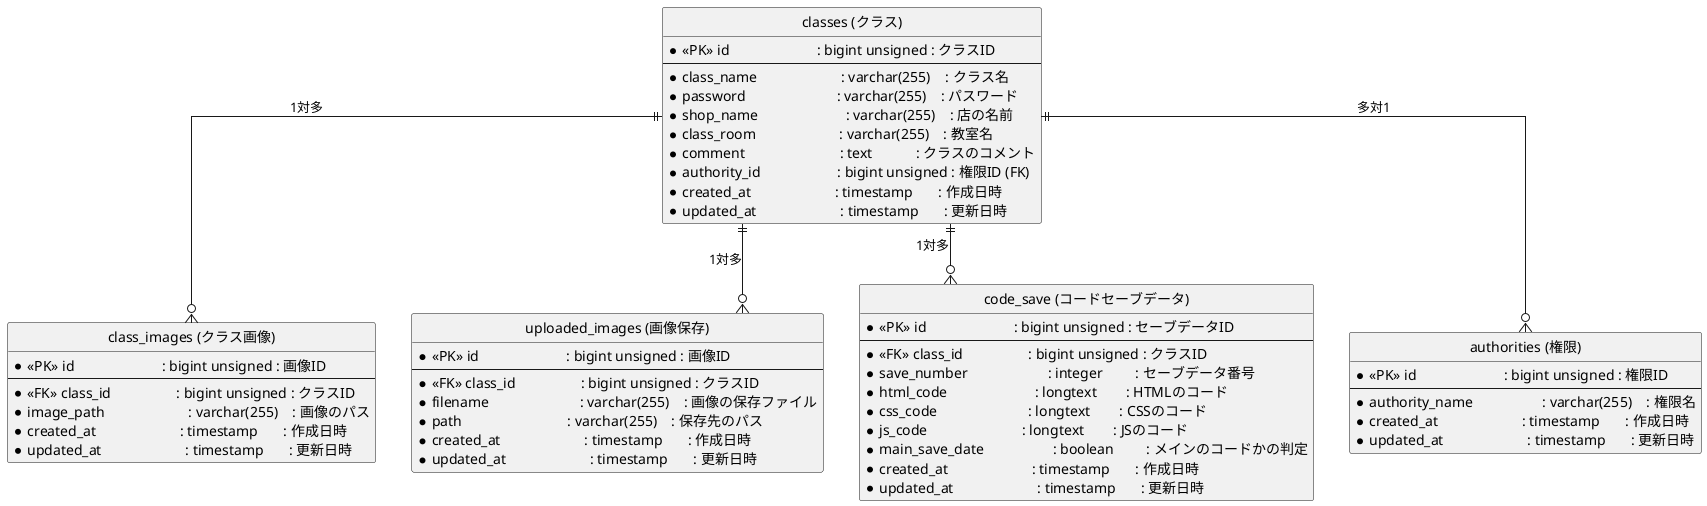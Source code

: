 @startuml Fashion-FolderDB
hide circle
skinparam linetype ortho

entity "classes (クラス)" as classes {
    * <<PK>> id                        : bigint unsigned : クラスID
    --
    * class_name                       : varchar(255)    : クラス名
    * password                         : varchar(255)    : パスワード
    * shop_name                        : varchar(255)    : 店の名前
    * class_room                       : varchar(255)    : 教室名
    * comment                          : text            : クラスのコメント
    * authority_id                     : bigint unsigned : 権限ID (FK)
    * created_at                       : timestamp       : 作成日時
    * updated_at                       : timestamp       : 更新日時
}

entity "class_images (クラス画像)" as class_images {
    * <<PK>> id                        : bigint unsigned : 画像ID
    --
    * <<FK>> class_id                  : bigint unsigned : クラスID
    * image_path                       : varchar(255)    : 画像のパス
    * created_at                       : timestamp       : 作成日時
    * updated_at                       : timestamp       : 更新日時
}

entity "uploaded_images (画像保存)" as uploaded_images {
    * <<PK>> id                        : bigint unsigned : 画像ID
    --
    * <<FK>> class_id                  : bigint unsigned : クラスID
    * filename                         : varchar(255)    : 画像の保存ファイル
    * path                             : varchar(255)    : 保存先のパス
    * created_at                       : timestamp       : 作成日時
    * updated_at                       : timestamp       : 更新日時
}

entity "code_save (コードセーブデータ)" as code_save {
    * <<PK>> id                        : bigint unsigned : セーブデータID
    --
    * <<FK>> class_id                  : bigint unsigned : クラスID
    * save_number                      : integer         : セーブデータ番号
    * html_code                        : longtext        : HTMLのコード
    * css_code                         : longtext        : CSSのコード
    * js_code                          : longtext        : JSのコード
    * main_save_date                   : boolean         : メインのコードかの判定
    * created_at                       : timestamp       : 作成日時
    * updated_at                       : timestamp       : 更新日時
}

entity "authorities (権限)" as authorities {
    * <<PK>> id                        : bigint unsigned : 権限ID
    --
    * authority_name                   : varchar(255)    : 権限名
    * created_at                       : timestamp       : 作成日時
    * updated_at                       : timestamp       : 更新日時
}

classes ||--o{ class_images : "1対多"
classes ||--o{ uploaded_images : "1対多"
classes ||--o{ code_save : "1対多"
classes ||--o{ authorities : "多対1"
@enduml